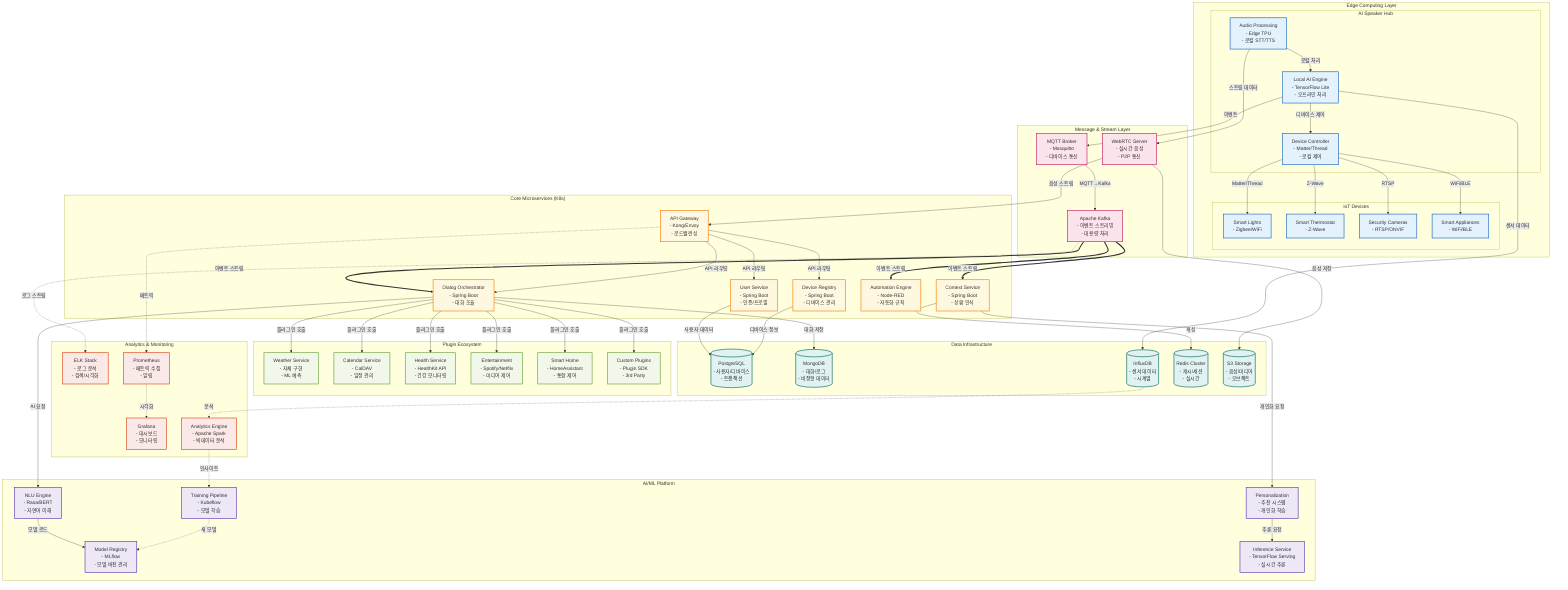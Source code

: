 graph TB
    %% Edge Devices
    subgraph "Edge Computing Layer"
        subgraph "AI Speaker Hub"
            A1[Audio Processing<br/>- Edge TPU<br/>- 로컬 STT/TTS]
            A2[Local AI Engine<br/>- TensorFlow Lite<br/>- 오프라인 처리]
            A3[Device Controller<br/>- Matter/Thread<br/>- 로컬 제어]
        end
        
        subgraph "IoT Devices"
            B1[Smart Lights<br/>- Zigbee/WiFi]
            B2[Smart Thermostat<br/>- Z-Wave]
            B3[Security Cameras<br/>- RTSP/ONVIF]
            B4[Smart Appliances<br/>- WiFi/BLE]
        end
    end

    %% Message Layer
    subgraph "Message & Stream Layer"
        C1[Apache Kafka<br/>- 이벤트 스트리밍<br/>- 대용량 처리]
        C2[MQTT Broker<br/>- Mosquitto<br/>- 디바이스 통신]
        C3[WebRTC Server<br/>- 실시간 음성<br/>- P2P 통신]
    end

    %% Microservices
    subgraph "Core Microservices (K8s)"
        D1[API Gateway<br/>- Kong/Envoy<br/>- 로드밸런싱]
        D2[User Service<br/>- Spring Boot<br/>- 인증/프로필]
        D3[Device Registry<br/>- Spring Boot<br/>- 디바이스 관리]
        D4[Dialog Orchestrator<br/>- Spring Boot<br/>- 대화 조율]
        D5[Context Service<br/>- Spring Boot<br/>- 상황 인식]
        D6[Automation Engine<br/>- Node-RED<br/>- 자동화 규칙]
    end

    %% Plugin Ecosystem
    subgraph "Plugin Ecosystem"
        E1[Weather Service<br/>- 자체 구현<br/>- ML 예측]
        E2[Calendar Service<br/>- CalDAV<br/>- 일정 관리]
        E3[Health Service<br/>- HealthKit API<br/>- 건강 모니터링]
        E4[Entertainment<br/>- Spotify/Netflix<br/>- 미디어 제어]
        E5[Smart Home<br/>- HomeAssistant<br/>- 통합 제어]
        E6[Custom Plugins<br/>- Plugin SDK<br/>- 3rd Party]
    end

    %% AI/ML Platform
    subgraph "AI/ML Platform"
        F1[Model Registry<br/>- MLflow<br/>- 모델 버전 관리]
        F2[Training Pipeline<br/>- Kubeflow<br/>- 모델 학습]
        F3[Inference Service<br/>- TensorFlow Serving<br/>- 실시간 추론]
        F4[NLU Engine<br/>- Rasa/BERT<br/>- 자연어 이해]
        F5[Personalization<br/>- 추천 시스템<br/>- 개인화 학습]
    end

    %% Data Layer
    subgraph "Data Infrastructure"
        G1[(PostgreSQL<br/>- 사용자/디바이스<br/>- 트랜잭션)]
        G2[(MongoDB<br/>- 대화/로그<br/>- 비정형 데이터)]
        G3[(InfluxDB<br/>- 센서 데이터<br/>- 시계열)]
        G4[(Redis Cluster<br/>- 캐시/세션<br/>- 실시간)]
        G5[(S3 Storage<br/>- 음성/미디어<br/>- 오브젝트)]
    end

    %% Analytics
    subgraph "Analytics & Monitoring"
        H1[ELK Stack<br/>- 로그 분석<br/>- 검색/시각화]
        H2[Prometheus<br/>- 메트릭 수집<br/>- 알림]
        H3[Grafana<br/>- 대시보드<br/>- 모니터링]
        H4[Analytics Engine<br/>- Apache Spark<br/>- 빅데이터 분석]
    end

    %% Connections
    A1 -->|"로컬 처리"| A2
    A2 -->|"디바이스 제어"| A3
    A3 -->|"Matter/Thread"| B1
    A3 -->|"Z-Wave"| B2
    A3 -->|"RTSP"| B3
    A3 -->|"WiFi/BLE"| B4
    
    A1 -->|"스트림 데이터"| C3
    A2 -->|"이벤트"| C2
    C2 -->|"MQTT→Kafka"| C1
    C3 -->|"음성 스트림"| D1
    
    C1 ==>|"이벤트 스트림"| D4
    C1 ==>|"이벤트 스트림"| D5
    C1 ==>|"이벤트 스트림"| D6
    
    D1 -->|"API 라우팅"| D2
    D1 -->|"API 라우팅"| D3
    D1 -->|"API 라우팅"| D4
    
    D4 -->|"플러그인 호출"| E1
    D4 -->|"플러그인 호출"| E2
    D4 -->|"플러그인 호출"| E3
    D4 -->|"플러그인 호출"| E4
    D4 -->|"플러그인 호출"| E5
    D4 -->|"플러그인 호출"| E6
    
    D4 -->|"AI 요청"| F4
    D5 -->|"개인화 요청"| F5
    F4 -->|"모델 로드"| F1
    F5 -->|"추론 요청"| F3
    
    D2 -->|"사용자 데이터"| G1
    D3 -->|"디바이스 정보"| G1
    D4 -->|"대화 저장"| G2
    A2 -->|"센서 데이터"| G3
    D5 -->|"캐싱"| G4
    C3 -->|"음성 저장"| G5
    
    C1 -.->|"로그 스트림"| H1
    D1 -.->|"메트릭"| H2
    H2 -.->|"시각화"| H3
    G3 -.->|"분석"| H4
    
    %% Feedback loops
    H4 -.->|"인사이트"| F2
    F2 -.->|"새 모델"| F1

    %% Styling
    classDef edge fill:#e3f2fd,stroke:#1565c0,stroke-width:2px
    classDef message fill:#fce4ec,stroke:#c2185b,stroke-width:2px
    classDef service fill:#fff8e1,stroke:#f57c00,stroke-width:2px
    classDef plugin fill:#f1f8e9,stroke:#689f38,stroke-width:2px
    classDef ai fill:#ede7f6,stroke:#5e35b1,stroke-width:2px
    classDef data fill:#e0f2f1,stroke:#00695c,stroke-width:2px
    classDef analytics fill:#fbe9e7,stroke:#d84315,stroke-width:2px
    
    class A1,A2,A3,B1,B2,B3,B4 edge
    class C1,C2,C3 message
    class D1,D2,D3,D4,D5,D6 service
    class E1,E2,E3,E4,E5,E6 plugin
    class F1,F2,F3,F4,F5 ai
    class G1,G2,G3,G4,G5 data
    class H1,H2,H3,H4 analytics